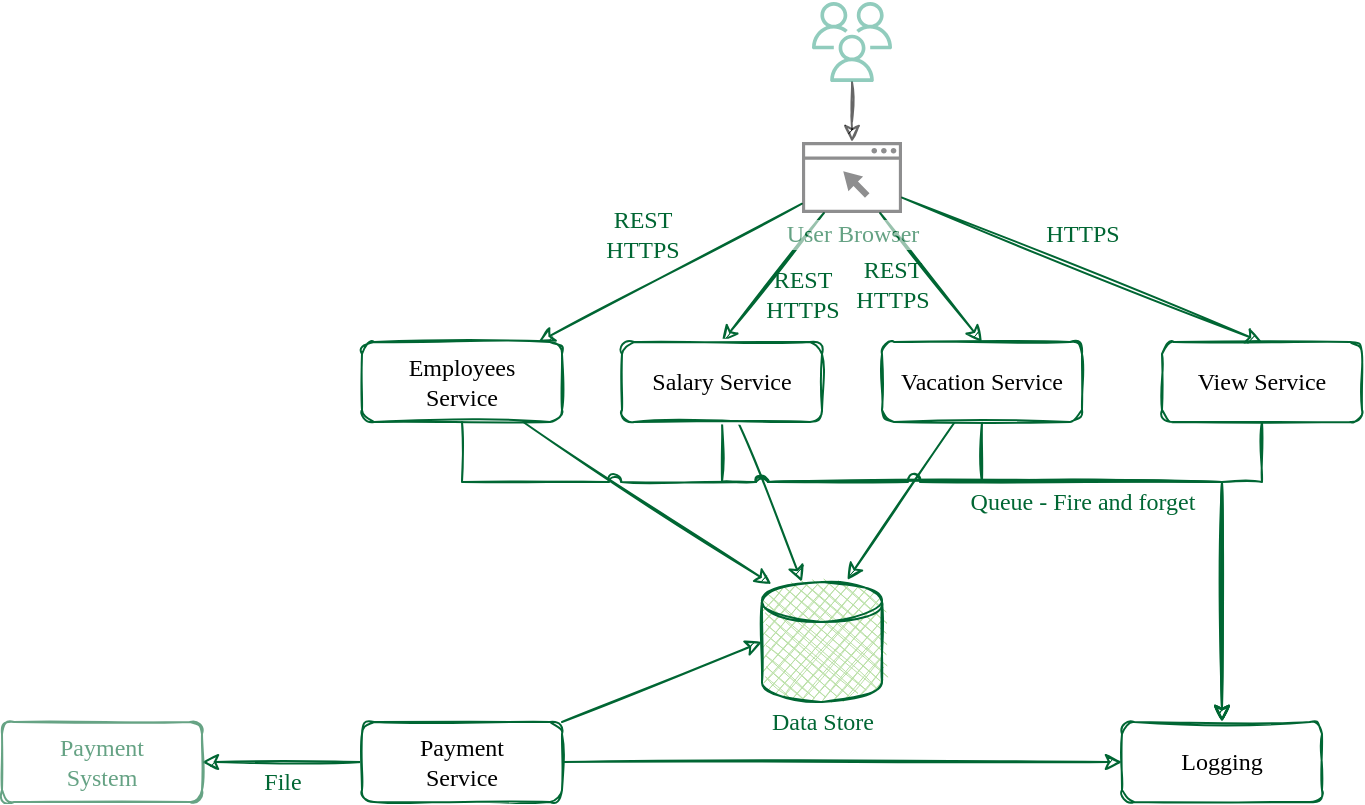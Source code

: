 <mxfile version="13.9.9" type="device"><diagram id="yJ_eJoSN3ct91RgyOgNN" name="Page-1"><mxGraphModel dx="1618" dy="482" grid="1" gridSize="10" guides="1" tooltips="1" connect="1" arrows="1" fold="1" page="1" pageScale="1" pageWidth="850" pageHeight="1100" math="0" shadow="0"><root><mxCell id="0"/><mxCell id="1" parent="0"/><mxCell id="thu2_Z1cRrGp5hdJsOKM-15" style="edgeStyle=none;rounded=0;sketch=1;orthogonalLoop=1;jettySize=auto;html=1;entryX=0.078;entryY=0.017;entryDx=0;entryDy=0;entryPerimeter=0;fontFamily=Patrick Hand;fontSource=https%3A%2F%2Ffonts.googleapis.com%2Fcss%3Ffamily%3DPatrick%2BHand;fontColor=#006633;strokeColor=#006633;" edge="1" parent="1" source="thu2_Z1cRrGp5hdJsOKM-1" target="thu2_Z1cRrGp5hdJsOKM-13"><mxGeometry relative="1" as="geometry"/></mxCell><mxCell id="thu2_Z1cRrGp5hdJsOKM-1" value="Employees&lt;br&gt;Service" style="rounded=1;whiteSpace=wrap;html=1;strokeColor=#006633;sketch=1;fontFamily=Patrick Hand;fontSource=https%3A%2F%2Ffonts.googleapis.com%2Fcss%3Ffamily%3DPatrick%2BHand;" vertex="1" parent="1"><mxGeometry x="140" y="200" width="100" height="40" as="geometry"/></mxCell><mxCell id="thu2_Z1cRrGp5hdJsOKM-5" style="edgeStyle=orthogonalEdgeStyle;rounded=0;orthogonalLoop=1;jettySize=auto;html=1;sketch=1;opacity=60;" edge="1" parent="1" source="thu2_Z1cRrGp5hdJsOKM-2" target="thu2_Z1cRrGp5hdJsOKM-4"><mxGeometry relative="1" as="geometry"/></mxCell><mxCell id="thu2_Z1cRrGp5hdJsOKM-2" value="" style="outlineConnect=0;strokeColor=#9673a6;dashed=0;verticalLabelPosition=bottom;verticalAlign=top;align=center;html=1;fontSize=12;fontStyle=0;aspect=fixed;pointerEvents=1;shape=mxgraph.aws4.users;fillColor=#49AB92;opacity=60;" vertex="1" parent="1"><mxGeometry x="365" y="30" width="40" height="40" as="geometry"/></mxCell><mxCell id="thu2_Z1cRrGp5hdJsOKM-6" style="rounded=0;orthogonalLoop=1;jettySize=auto;html=1;sketch=1;strokeColor=#006633;" edge="1" parent="1" source="thu2_Z1cRrGp5hdJsOKM-4" target="thu2_Z1cRrGp5hdJsOKM-1"><mxGeometry relative="1" as="geometry"/></mxCell><mxCell id="thu2_Z1cRrGp5hdJsOKM-10" style="edgeStyle=none;rounded=0;orthogonalLoop=1;jettySize=auto;html=1;entryX=0.5;entryY=0;entryDx=0;entryDy=0;sketch=1;strokeColor=#006633;" edge="1" parent="1" source="thu2_Z1cRrGp5hdJsOKM-4" target="thu2_Z1cRrGp5hdJsOKM-7"><mxGeometry relative="1" as="geometry"/></mxCell><mxCell id="thu2_Z1cRrGp5hdJsOKM-11" style="edgeStyle=none;rounded=0;orthogonalLoop=1;jettySize=auto;html=1;entryX=0.5;entryY=0;entryDx=0;entryDy=0;sketch=1;strokeColor=#006633;" edge="1" parent="1" source="thu2_Z1cRrGp5hdJsOKM-4" target="thu2_Z1cRrGp5hdJsOKM-8"><mxGeometry relative="1" as="geometry"/></mxCell><mxCell id="thu2_Z1cRrGp5hdJsOKM-12" style="edgeStyle=none;rounded=0;orthogonalLoop=1;jettySize=auto;html=1;entryX=0.5;entryY=0;entryDx=0;entryDy=0;sketch=1;strokeColor=#006633;" edge="1" parent="1" source="thu2_Z1cRrGp5hdJsOKM-4" target="thu2_Z1cRrGp5hdJsOKM-9"><mxGeometry relative="1" as="geometry"/></mxCell><mxCell id="thu2_Z1cRrGp5hdJsOKM-16" style="edgeStyle=none;rounded=0;sketch=1;orthogonalLoop=1;jettySize=auto;html=1;entryX=0.333;entryY=0;entryDx=0;entryDy=0;entryPerimeter=0;fontFamily=Patrick Hand;fontSource=https%3A%2F%2Ffonts.googleapis.com%2Fcss%3Ffamily%3DPatrick%2BHand;fontColor=#006633;strokeColor=#006633;" edge="1" parent="1" source="thu2_Z1cRrGp5hdJsOKM-7" target="thu2_Z1cRrGp5hdJsOKM-13"><mxGeometry relative="1" as="geometry"/></mxCell><mxCell id="thu2_Z1cRrGp5hdJsOKM-20" style="edgeStyle=orthogonalEdgeStyle;rounded=0;sketch=1;jumpStyle=arc;orthogonalLoop=1;jettySize=auto;html=1;fontFamily=Patrick Hand;fontSource=https%3A%2F%2Ffonts.googleapis.com%2Fcss%3Ffamily%3DPatrick%2BHand;fontColor=#006633;strokeColor=#006633;" edge="1" parent="1" source="thu2_Z1cRrGp5hdJsOKM-7"><mxGeometry relative="1" as="geometry"><mxPoint x="570" y="390" as="targetPoint"/><Array as="points"><mxPoint x="320" y="270"/><mxPoint x="570" y="270"/></Array></mxGeometry></mxCell><mxCell id="thu2_Z1cRrGp5hdJsOKM-7" value="Salary Service" style="rounded=1;whiteSpace=wrap;html=1;strokeColor=#006633;sketch=1;fontFamily=Patrick Hand;fontSource=https%3A%2F%2Ffonts.googleapis.com%2Fcss%3Ffamily%3DPatrick%2BHand;" vertex="1" parent="1"><mxGeometry x="270" y="200" width="100" height="40" as="geometry"/></mxCell><mxCell id="thu2_Z1cRrGp5hdJsOKM-17" style="edgeStyle=none;rounded=0;sketch=1;orthogonalLoop=1;jettySize=auto;html=1;entryX=0.711;entryY=-0.017;entryDx=0;entryDy=0;entryPerimeter=0;fontFamily=Patrick Hand;fontSource=https%3A%2F%2Ffonts.googleapis.com%2Fcss%3Ffamily%3DPatrick%2BHand;fontColor=#006633;strokeColor=#006633;" edge="1" parent="1" source="thu2_Z1cRrGp5hdJsOKM-8" target="thu2_Z1cRrGp5hdJsOKM-13"><mxGeometry relative="1" as="geometry"/></mxCell><mxCell id="thu2_Z1cRrGp5hdJsOKM-21" style="edgeStyle=orthogonalEdgeStyle;rounded=0;sketch=1;jumpStyle=arc;orthogonalLoop=1;jettySize=auto;html=1;entryX=0.5;entryY=0;entryDx=0;entryDy=0;fontFamily=Patrick Hand;fontSource=https%3A%2F%2Ffonts.googleapis.com%2Fcss%3Ffamily%3DPatrick%2BHand;fontColor=#006633;strokeColor=#006633;" edge="1" parent="1" source="thu2_Z1cRrGp5hdJsOKM-8" target="thu2_Z1cRrGp5hdJsOKM-18"><mxGeometry relative="1" as="geometry"><Array as="points"><mxPoint x="450" y="270"/><mxPoint x="570" y="270"/></Array></mxGeometry></mxCell><mxCell id="thu2_Z1cRrGp5hdJsOKM-8" value="Vacation Service" style="rounded=1;whiteSpace=wrap;html=1;strokeColor=#006633;sketch=1;fontFamily=Patrick Hand;fontSource=https%3A%2F%2Ffonts.googleapis.com%2Fcss%3Ffamily%3DPatrick%2BHand;" vertex="1" parent="1"><mxGeometry x="400" y="200" width="100" height="40" as="geometry"/></mxCell><mxCell id="thu2_Z1cRrGp5hdJsOKM-22" style="edgeStyle=orthogonalEdgeStyle;rounded=0;sketch=1;jumpStyle=arc;orthogonalLoop=1;jettySize=auto;html=1;entryX=0.5;entryY=0;entryDx=0;entryDy=0;fontFamily=Patrick Hand;fontSource=https%3A%2F%2Ffonts.googleapis.com%2Fcss%3Ffamily%3DPatrick%2BHand;fontColor=#006633;strokeColor=#006633;" edge="1" parent="1" source="thu2_Z1cRrGp5hdJsOKM-9" target="thu2_Z1cRrGp5hdJsOKM-18"><mxGeometry relative="1" as="geometry"><Array as="points"><mxPoint x="590" y="270"/><mxPoint x="570" y="270"/></Array></mxGeometry></mxCell><mxCell id="thu2_Z1cRrGp5hdJsOKM-9" value="View Service" style="rounded=1;whiteSpace=wrap;html=1;strokeColor=#006633;sketch=1;fontFamily=Patrick Hand;fontSource=https%3A%2F%2Ffonts.googleapis.com%2Fcss%3Ffamily%3DPatrick%2BHand;" vertex="1" parent="1"><mxGeometry x="540" y="200" width="100" height="40" as="geometry"/></mxCell><mxCell id="thu2_Z1cRrGp5hdJsOKM-18" value="Logging" style="rounded=1;whiteSpace=wrap;html=1;strokeColor=#006633;sketch=1;fontFamily=Patrick Hand;fontSource=https%3A%2F%2Ffonts.googleapis.com%2Fcss%3Ffamily%3DPatrick%2BHand;" vertex="1" parent="1"><mxGeometry x="520" y="390" width="100" height="40" as="geometry"/></mxCell><mxCell id="thu2_Z1cRrGp5hdJsOKM-19" style="edgeStyle=orthogonalEdgeStyle;rounded=0;sketch=1;orthogonalLoop=1;jettySize=auto;html=1;entryX=0.5;entryY=0;entryDx=0;entryDy=0;fontFamily=Patrick Hand;fontSource=https%3A%2F%2Ffonts.googleapis.com%2Fcss%3Ffamily%3DPatrick%2BHand;fontColor=#006633;jumpStyle=arc;strokeColor=#006633;" edge="1" parent="1" source="thu2_Z1cRrGp5hdJsOKM-1" target="thu2_Z1cRrGp5hdJsOKM-18"><mxGeometry relative="1" as="geometry"><Array as="points"><mxPoint x="190" y="270"/><mxPoint x="570" y="270"/></Array></mxGeometry></mxCell><mxCell id="thu2_Z1cRrGp5hdJsOKM-25" style="rounded=0;sketch=1;jumpStyle=arc;orthogonalLoop=1;jettySize=auto;html=1;entryX=0;entryY=0.5;entryDx=0;entryDy=0;entryPerimeter=0;fontFamily=Patrick Hand;fontSource=https%3A%2F%2Ffonts.googleapis.com%2Fcss%3Ffamily%3DPatrick%2BHand;fontColor=#006633;strokeColor=#006633;" edge="1" parent="1" source="thu2_Z1cRrGp5hdJsOKM-24" target="thu2_Z1cRrGp5hdJsOKM-13"><mxGeometry relative="1" as="geometry"/></mxCell><mxCell id="thu2_Z1cRrGp5hdJsOKM-26" style="edgeStyle=none;rounded=0;sketch=1;jumpStyle=arc;orthogonalLoop=1;jettySize=auto;html=1;entryX=0;entryY=0.5;entryDx=0;entryDy=0;fontFamily=Patrick Hand;fontSource=https%3A%2F%2Ffonts.googleapis.com%2Fcss%3Ffamily%3DPatrick%2BHand;fontColor=#006633;strokeColor=#006633;" edge="1" parent="1" source="thu2_Z1cRrGp5hdJsOKM-24" target="thu2_Z1cRrGp5hdJsOKM-18"><mxGeometry relative="1" as="geometry"/></mxCell><mxCell id="thu2_Z1cRrGp5hdJsOKM-28" style="edgeStyle=none;rounded=0;sketch=1;jumpStyle=arc;orthogonalLoop=1;jettySize=auto;html=1;fontFamily=Patrick Hand;fontSource=https%3A%2F%2Ffonts.googleapis.com%2Fcss%3Ffamily%3DPatrick%2BHand;fontColor=#006633;strokeColor=#006633;" edge="1" parent="1" source="thu2_Z1cRrGp5hdJsOKM-24" target="thu2_Z1cRrGp5hdJsOKM-27"><mxGeometry relative="1" as="geometry"/></mxCell><mxCell id="thu2_Z1cRrGp5hdJsOKM-24" value="Payment&lt;br&gt;Service" style="rounded=1;whiteSpace=wrap;html=1;strokeColor=#006633;sketch=1;fontFamily=Patrick Hand;fontSource=https%3A%2F%2Ffonts.googleapis.com%2Fcss%3Ffamily%3DPatrick%2BHand;" vertex="1" parent="1"><mxGeometry x="140" y="390" width="100" height="40" as="geometry"/></mxCell><mxCell id="thu2_Z1cRrGp5hdJsOKM-27" value="Payment&lt;br&gt;System" style="rounded=1;whiteSpace=wrap;html=1;strokeColor=#006633;sketch=1;fontFamily=Patrick Hand;fontSource=https%3A%2F%2Ffonts.googleapis.com%2Fcss%3Ffamily%3DPatrick%2BHand;opacity=60;labelBorderColor=none;textOpacity=60;fontColor=#006633;" vertex="1" parent="1"><mxGeometry x="-40" y="390" width="100" height="40" as="geometry"/></mxCell><mxCell id="thu2_Z1cRrGp5hdJsOKM-29" value="" style="group" vertex="1" connectable="0" parent="1"><mxGeometry x="340" y="320" width="60" height="80" as="geometry"/></mxCell><mxCell id="thu2_Z1cRrGp5hdJsOKM-13" value="" style="strokeWidth=1;html=1;shape=mxgraph.flowchart.database;whiteSpace=wrap;fillColor=#B9E0A5;strokeColor=#006633;sketch=1;fillStyle=cross-hatch;" vertex="1" parent="thu2_Z1cRrGp5hdJsOKM-29"><mxGeometry width="60" height="60" as="geometry"/></mxCell><mxCell id="thu2_Z1cRrGp5hdJsOKM-14" value="Data Store" style="text;html=1;align=center;verticalAlign=middle;resizable=0;points=[];autosize=1;fontColor=#006633;fontFamily=Patrick Hand;fontSource=https%3A%2F%2Ffonts.googleapis.com%2Fcss%3Ffamily%3DPatrick%2BHand;" vertex="1" parent="thu2_Z1cRrGp5hdJsOKM-29"><mxGeometry y="60" width="60" height="20" as="geometry"/></mxCell><mxCell id="thu2_Z1cRrGp5hdJsOKM-31" value="" style="group;opacity=60;" vertex="1" connectable="0" parent="1"><mxGeometry x="350" y="100" width="70" height="55.5" as="geometry"/></mxCell><mxCell id="thu2_Z1cRrGp5hdJsOKM-4" value="" style="pointerEvents=1;shadow=0;dashed=0;html=1;strokeColor=none;fillColor=#434445;aspect=fixed;labelPosition=center;verticalLabelPosition=bottom;verticalAlign=top;align=center;outlineConnect=0;shape=mxgraph.vvd.web_browser;opacity=60;" vertex="1" parent="thu2_Z1cRrGp5hdJsOKM-31"><mxGeometry x="10" width="50" height="35.5" as="geometry"/></mxCell><mxCell id="thu2_Z1cRrGp5hdJsOKM-30" value="User Browser" style="text;html=1;align=center;verticalAlign=middle;resizable=0;points=[];autosize=1;fontColor=#006633;fontFamily=Patrick Hand;fontSource=https%3A%2F%2Ffonts.googleapis.com%2Fcss%3Ffamily%3DPatrick%2BHand;labelBackgroundColor=#ffffff;opacity=60;textOpacity=60;" vertex="1" parent="thu2_Z1cRrGp5hdJsOKM-31"><mxGeometry y="35.5" width="70" height="20" as="geometry"/></mxCell><mxCell id="thu2_Z1cRrGp5hdJsOKM-32" value="REST&lt;br&gt;HTTPS" style="text;html=1;align=center;verticalAlign=middle;resizable=0;points=[];autosize=1;fontColor=#006633;fontFamily=Patrick Hand;fontSource=https%3A%2F%2Ffonts.googleapis.com%2Fcss%3Ffamily%3DPatrick%2BHand;" vertex="1" parent="1"><mxGeometry x="260" y="130.5" width="40" height="30" as="geometry"/></mxCell><mxCell id="thu2_Z1cRrGp5hdJsOKM-33" value="REST&lt;br&gt;HTTPS" style="text;html=1;align=center;verticalAlign=middle;resizable=0;points=[];autosize=1;fontColor=#006633;fontFamily=Patrick Hand;fontSource=https%3A%2F%2Ffonts.googleapis.com%2Fcss%3Ffamily%3DPatrick%2BHand;" vertex="1" parent="1"><mxGeometry x="340" y="160.5" width="40" height="30" as="geometry"/></mxCell><mxCell id="thu2_Z1cRrGp5hdJsOKM-34" value="REST&lt;br&gt;HTTPS" style="text;html=1;align=center;verticalAlign=middle;resizable=0;points=[];autosize=1;fontColor=#006633;fontFamily=Patrick Hand;fontSource=https%3A%2F%2Ffonts.googleapis.com%2Fcss%3Ffamily%3DPatrick%2BHand;" vertex="1" parent="1"><mxGeometry x="385" y="155.5" width="40" height="30" as="geometry"/></mxCell><mxCell id="thu2_Z1cRrGp5hdJsOKM-35" value="HTTPS" style="text;html=1;align=center;verticalAlign=middle;resizable=0;points=[];autosize=1;fontColor=#006633;fontFamily=Patrick Hand;fontSource=https%3A%2F%2Ffonts.googleapis.com%2Fcss%3Ffamily%3DPatrick%2BHand;" vertex="1" parent="1"><mxGeometry x="480" y="135.5" width="40" height="20" as="geometry"/></mxCell><mxCell id="thu2_Z1cRrGp5hdJsOKM-36" value="Queue - Fire and forget" style="text;html=1;align=center;verticalAlign=middle;resizable=0;points=[];autosize=1;fontColor=#006633;fontFamily=Patrick Hand;fontSource=https%3A%2F%2Ffonts.googleapis.com%2Fcss%3Ffamily%3DPatrick%2BHand;" vertex="1" parent="1"><mxGeometry x="440" y="270" width="120" height="20" as="geometry"/></mxCell><mxCell id="thu2_Z1cRrGp5hdJsOKM-37" value="File" style="text;html=1;align=center;verticalAlign=middle;resizable=0;points=[];autosize=1;fontColor=#006633;fontFamily=Patrick Hand;fontSource=https%3A%2F%2Ffonts.googleapis.com%2Fcss%3Ffamily%3DPatrick%2BHand;" vertex="1" parent="1"><mxGeometry x="85" y="410" width="30" height="20" as="geometry"/></mxCell></root></mxGraphModel></diagram></mxfile>